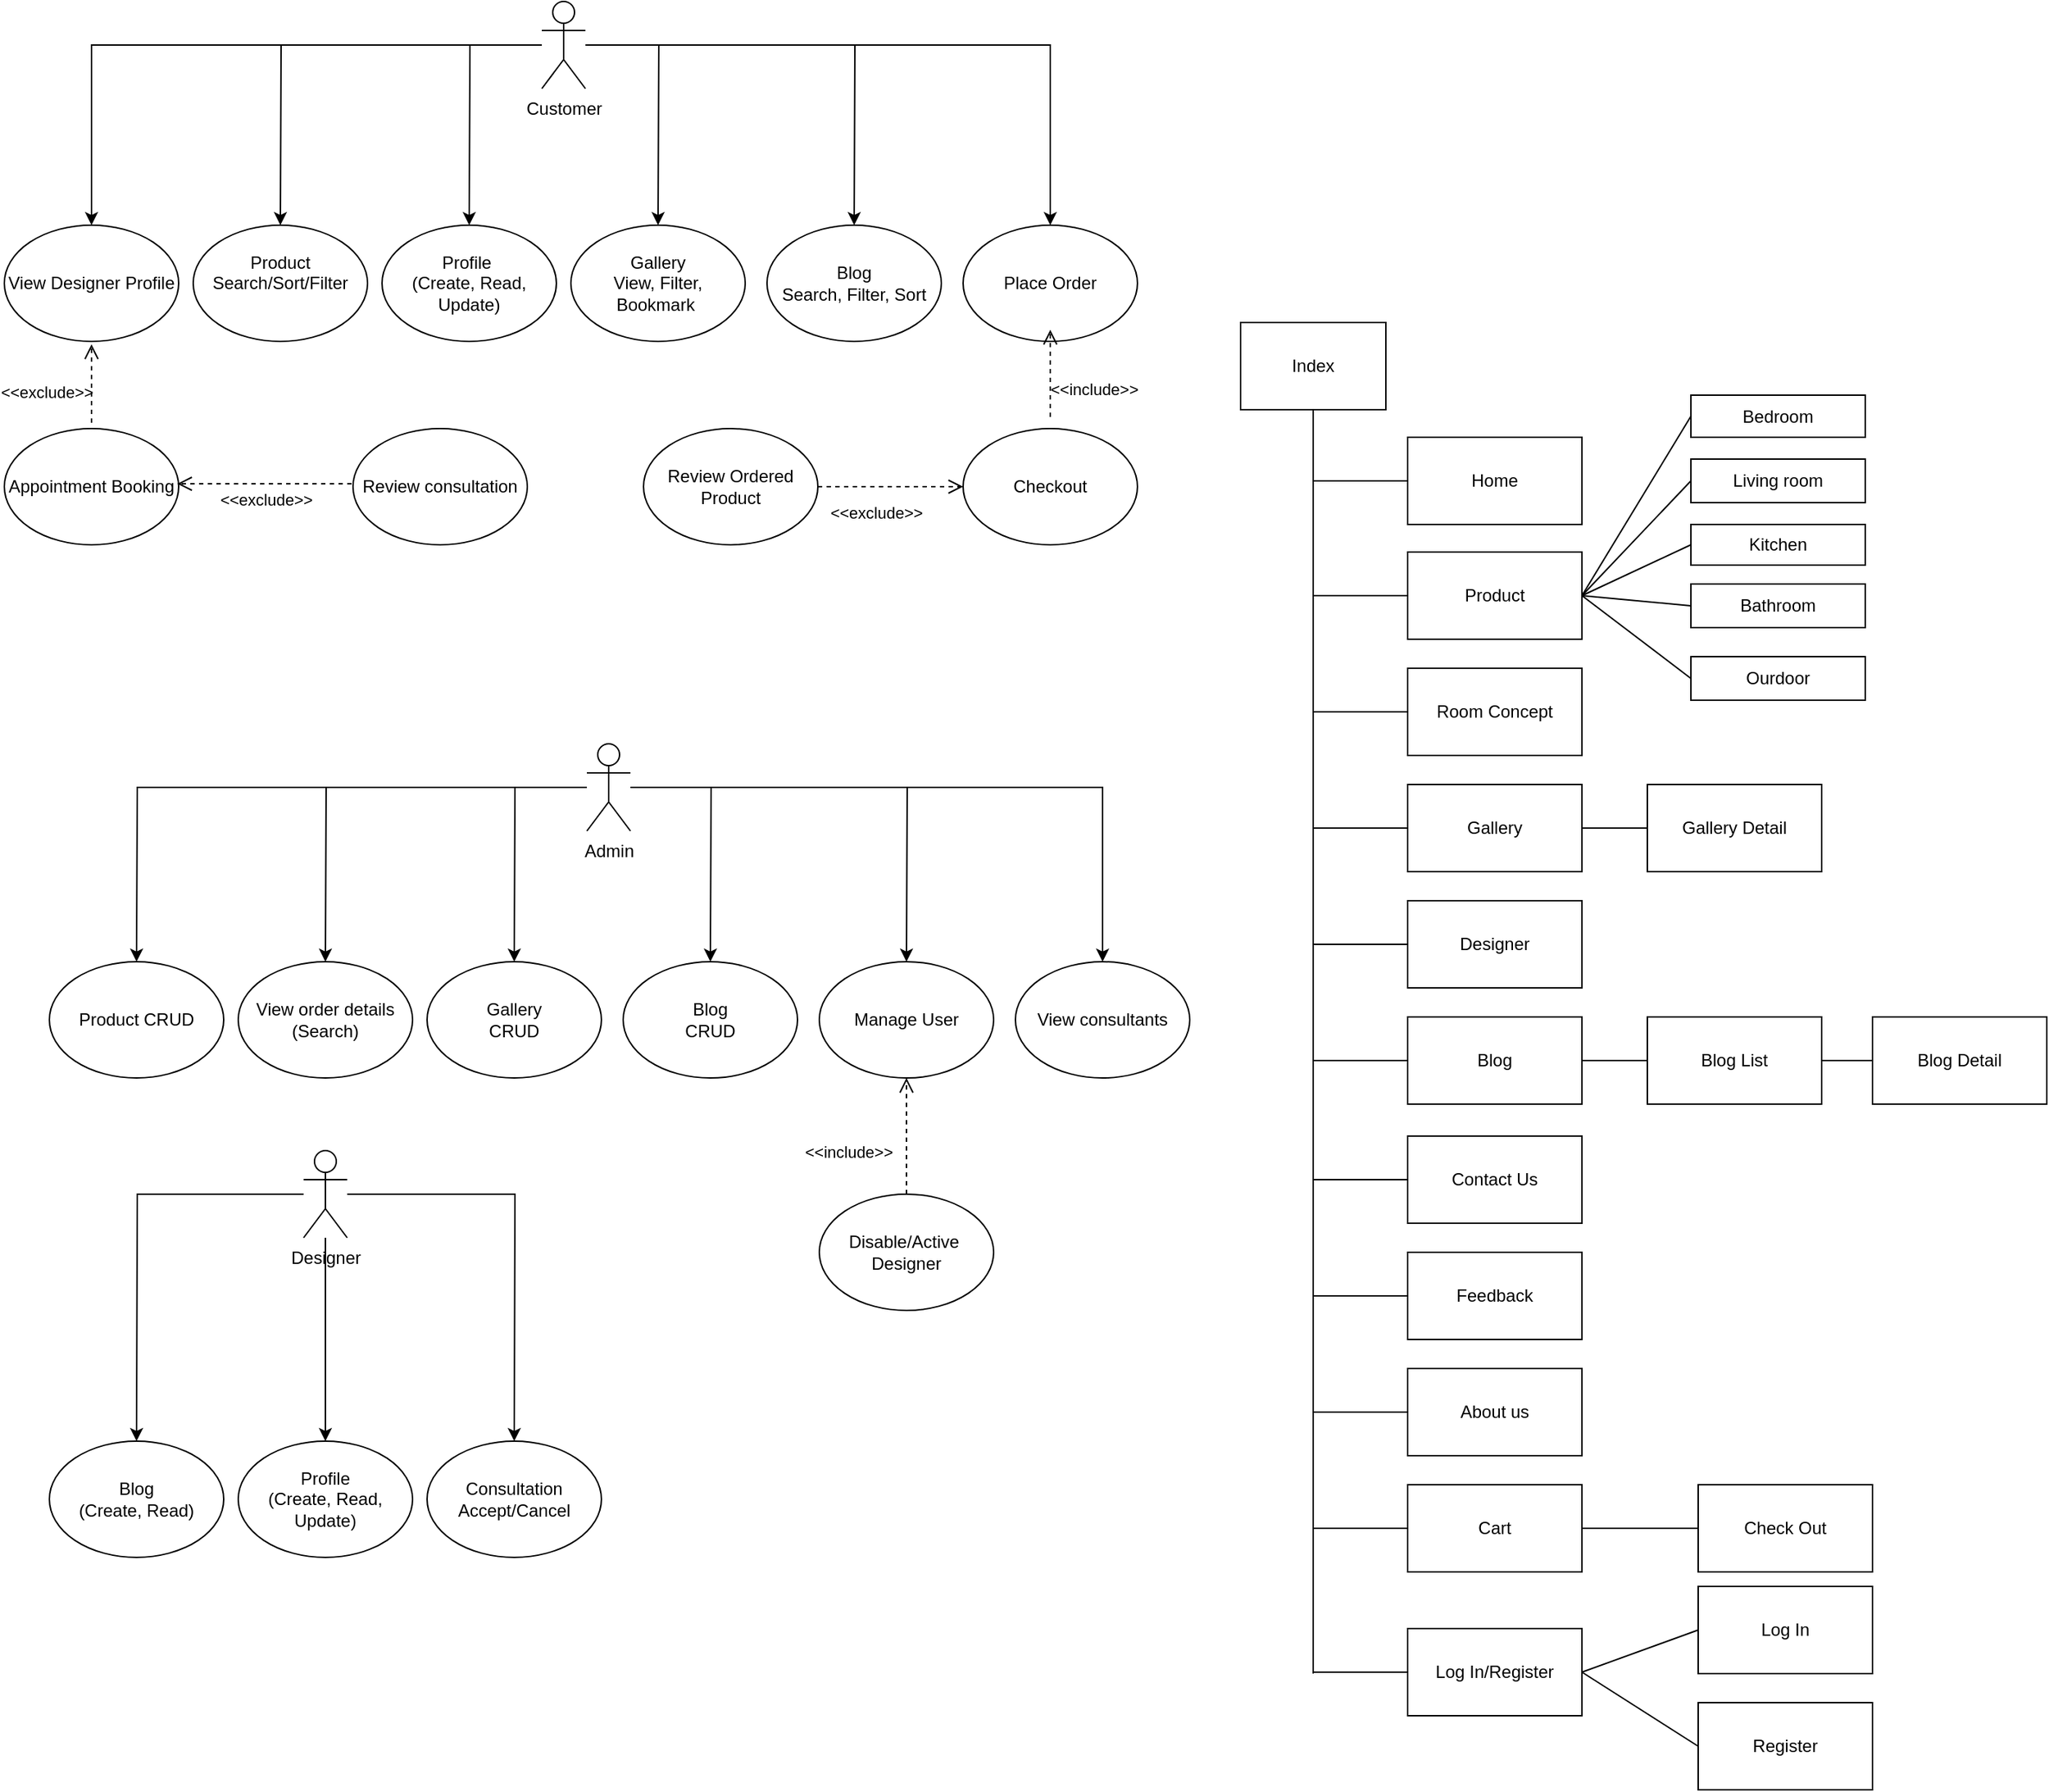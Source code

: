 <mxfile version="24.7.15">
  <diagram name="Page-1" id="iBDs6v3_dnTy8JfgTPV6">
    <mxGraphModel dx="2410" dy="1952" grid="1" gridSize="10" guides="1" tooltips="1" connect="1" arrows="1" fold="1" page="1" pageScale="1" pageWidth="850" pageHeight="1100" math="0" shadow="0">
      <root>
        <mxCell id="0" />
        <mxCell id="1" parent="0" />
        <mxCell id="S30HmlT3fCBCeUfr8exj-2" value="" style="edgeStyle=orthogonalEdgeStyle;rounded=0;orthogonalLoop=1;jettySize=auto;html=1;" parent="1" source="_qEw-VTvu6cOcD2FWl5k-2" edge="1">
          <mxGeometry relative="1" as="geometry">
            <mxPoint x="230" y="520" as="targetPoint" />
          </mxGeometry>
        </mxCell>
        <mxCell id="S30HmlT3fCBCeUfr8exj-4" value="" style="edgeStyle=orthogonalEdgeStyle;rounded=0;orthogonalLoop=1;jettySize=auto;html=1;" parent="1" source="_qEw-VTvu6cOcD2FWl5k-2" edge="1">
          <mxGeometry relative="1" as="geometry">
            <mxPoint x="-40" y="520" as="targetPoint" />
          </mxGeometry>
        </mxCell>
        <mxCell id="S30HmlT3fCBCeUfr8exj-6" value="" style="edgeStyle=orthogonalEdgeStyle;rounded=0;orthogonalLoop=1;jettySize=auto;html=1;" parent="1" source="_qEw-VTvu6cOcD2FWl5k-2" edge="1">
          <mxGeometry relative="1" as="geometry">
            <mxPoint x="95" y="520" as="targetPoint" />
          </mxGeometry>
        </mxCell>
        <mxCell id="S30HmlT3fCBCeUfr8exj-9" value="" style="edgeStyle=orthogonalEdgeStyle;rounded=0;orthogonalLoop=1;jettySize=auto;html=1;" parent="1" source="_qEw-VTvu6cOcD2FWl5k-2" target="S30HmlT3fCBCeUfr8exj-29" edge="1">
          <mxGeometry relative="1" as="geometry">
            <mxPoint x="365" y="520" as="targetPoint" />
          </mxGeometry>
        </mxCell>
        <mxCell id="S30HmlT3fCBCeUfr8exj-13" value="" style="edgeStyle=orthogonalEdgeStyle;rounded=0;orthogonalLoop=1;jettySize=auto;html=1;" parent="1" source="_qEw-VTvu6cOcD2FWl5k-2" edge="1">
          <mxGeometry relative="1" as="geometry">
            <mxPoint x="-170" y="520" as="targetPoint" />
          </mxGeometry>
        </mxCell>
        <mxCell id="S30HmlT3fCBCeUfr8exj-15" value="" style="edgeStyle=orthogonalEdgeStyle;rounded=0;orthogonalLoop=1;jettySize=auto;html=1;strokeColor=default;" parent="1" source="_qEw-VTvu6cOcD2FWl5k-2" edge="1">
          <mxGeometry relative="1" as="geometry">
            <mxPoint x="-300" y="520" as="targetPoint" />
          </mxGeometry>
        </mxCell>
        <mxCell id="_qEw-VTvu6cOcD2FWl5k-2" value="Admin" style="shape=umlActor;verticalLabelPosition=bottom;verticalAlign=top;html=1;outlineConnect=0;" parent="1" vertex="1">
          <mxGeometry x="10" y="370" width="30" height="60" as="geometry" />
        </mxCell>
        <mxCell id="S30HmlT3fCBCeUfr8exj-17" value="Product&amp;nbsp;&lt;span style=&quot;background-color: initial;&quot;&gt;CRUD&lt;/span&gt;" style="ellipse;whiteSpace=wrap;html=1;" parent="1" vertex="1">
          <mxGeometry x="-360" y="520" width="120" height="80" as="geometry" />
        </mxCell>
        <mxCell id="S30HmlT3fCBCeUfr8exj-18" value="View order details&lt;div&gt;(Search)&lt;/div&gt;" style="ellipse;whiteSpace=wrap;html=1;" parent="1" vertex="1">
          <mxGeometry x="-230" y="520" width="120" height="80" as="geometry" />
        </mxCell>
        <mxCell id="S30HmlT3fCBCeUfr8exj-19" value="&lt;div&gt;Gallery&lt;/div&gt;CRUD" style="ellipse;whiteSpace=wrap;html=1;" parent="1" vertex="1">
          <mxGeometry x="-100" y="520" width="120" height="80" as="geometry" />
        </mxCell>
        <mxCell id="S30HmlT3fCBCeUfr8exj-20" value="Blog&lt;div&gt;CRUD&lt;/div&gt;" style="ellipse;whiteSpace=wrap;html=1;" parent="1" vertex="1">
          <mxGeometry x="35" y="520" width="120" height="80" as="geometry" />
        </mxCell>
        <mxCell id="S30HmlT3fCBCeUfr8exj-21" value="Manage User" style="ellipse;whiteSpace=wrap;html=1;" parent="1" vertex="1">
          <mxGeometry x="170" y="520" width="120" height="80" as="geometry" />
        </mxCell>
        <mxCell id="S30HmlT3fCBCeUfr8exj-22" value="Disable/Active&amp;nbsp;&lt;div&gt;Designer&lt;/div&gt;" style="ellipse;whiteSpace=wrap;html=1;" parent="1" vertex="1">
          <mxGeometry x="170" y="680" width="120" height="80" as="geometry" />
        </mxCell>
        <mxCell id="S30HmlT3fCBCeUfr8exj-25" value="&amp;lt;&amp;lt;include&amp;gt;&amp;gt;" style="html=1;verticalAlign=bottom;endArrow=open;dashed=1;endSize=8;curved=0;rounded=0;entryX=0.5;entryY=1;entryDx=0;entryDy=0;exitX=0.5;exitY=0;exitDx=0;exitDy=0;" parent="1" source="S30HmlT3fCBCeUfr8exj-22" target="S30HmlT3fCBCeUfr8exj-21" edge="1">
          <mxGeometry x="-0.5" y="40" relative="1" as="geometry">
            <mxPoint x="230" y="700" as="sourcePoint" />
            <mxPoint x="160" y="650" as="targetPoint" />
            <mxPoint as="offset" />
          </mxGeometry>
        </mxCell>
        <mxCell id="S30HmlT3fCBCeUfr8exj-29" value="View consultants" style="ellipse;whiteSpace=wrap;html=1;" parent="1" vertex="1">
          <mxGeometry x="305" y="520" width="120" height="80" as="geometry" />
        </mxCell>
        <mxCell id="S30HmlT3fCBCeUfr8exj-34" value="" style="edgeStyle=orthogonalEdgeStyle;rounded=0;orthogonalLoop=1;jettySize=auto;html=1;" parent="1" source="S30HmlT3fCBCeUfr8exj-39" edge="1">
          <mxGeometry relative="1" as="geometry">
            <mxPoint x="-40" y="850" as="targetPoint" />
          </mxGeometry>
        </mxCell>
        <mxCell id="S30HmlT3fCBCeUfr8exj-37" value="" style="edgeStyle=orthogonalEdgeStyle;rounded=0;orthogonalLoop=1;jettySize=auto;html=1;" parent="1" source="S30HmlT3fCBCeUfr8exj-39" edge="1">
          <mxGeometry relative="1" as="geometry">
            <mxPoint x="-170" y="850" as="targetPoint" />
          </mxGeometry>
        </mxCell>
        <mxCell id="S30HmlT3fCBCeUfr8exj-38" value="" style="edgeStyle=orthogonalEdgeStyle;rounded=0;orthogonalLoop=1;jettySize=auto;html=1;strokeColor=default;" parent="1" source="S30HmlT3fCBCeUfr8exj-39" edge="1">
          <mxGeometry relative="1" as="geometry">
            <mxPoint x="-300" y="850" as="targetPoint" />
          </mxGeometry>
        </mxCell>
        <mxCell id="S30HmlT3fCBCeUfr8exj-39" value="Designer" style="shape=umlActor;verticalLabelPosition=bottom;verticalAlign=top;html=1;outlineConnect=0;" parent="1" vertex="1">
          <mxGeometry x="-185" y="650" width="30" height="60" as="geometry" />
        </mxCell>
        <mxCell id="S30HmlT3fCBCeUfr8exj-40" value="Profile&lt;div&gt;(Create, Read, Update)&lt;/div&gt;" style="ellipse;whiteSpace=wrap;html=1;" parent="1" vertex="1">
          <mxGeometry x="-230" y="850" width="120" height="80" as="geometry" />
        </mxCell>
        <mxCell id="S30HmlT3fCBCeUfr8exj-41" value="Consultation&lt;div&gt;&lt;/div&gt;&lt;div&gt;Accept/Cancel&lt;/div&gt;" style="ellipse;whiteSpace=wrap;html=1;" parent="1" vertex="1">
          <mxGeometry x="-100" y="850" width="120" height="80" as="geometry" />
        </mxCell>
        <mxCell id="S30HmlT3fCBCeUfr8exj-47" value="Blog&lt;div&gt;(Create, Read)&lt;/div&gt;" style="ellipse;whiteSpace=wrap;html=1;" parent="1" vertex="1">
          <mxGeometry x="-360" y="850" width="120" height="80" as="geometry" />
        </mxCell>
        <mxCell id="S30HmlT3fCBCeUfr8exj-64" value="" style="edgeStyle=orthogonalEdgeStyle;rounded=0;orthogonalLoop=1;jettySize=auto;html=1;" parent="1" source="S30HmlT3fCBCeUfr8exj-69" edge="1">
          <mxGeometry relative="1" as="geometry">
            <mxPoint x="59" y="13" as="targetPoint" />
          </mxGeometry>
        </mxCell>
        <mxCell id="S30HmlT3fCBCeUfr8exj-65" value="" style="edgeStyle=orthogonalEdgeStyle;rounded=0;orthogonalLoop=1;jettySize=auto;html=1;" parent="1" source="S30HmlT3fCBCeUfr8exj-69" edge="1">
          <mxGeometry relative="1" as="geometry">
            <mxPoint x="194" y="13" as="targetPoint" />
          </mxGeometry>
        </mxCell>
        <mxCell id="S30HmlT3fCBCeUfr8exj-67" value="" style="edgeStyle=orthogonalEdgeStyle;rounded=0;orthogonalLoop=1;jettySize=auto;html=1;" parent="1" source="S30HmlT3fCBCeUfr8exj-69" edge="1">
          <mxGeometry relative="1" as="geometry">
            <mxPoint x="-71" y="13" as="targetPoint" />
          </mxGeometry>
        </mxCell>
        <mxCell id="S30HmlT3fCBCeUfr8exj-68" value="" style="edgeStyle=orthogonalEdgeStyle;rounded=0;orthogonalLoop=1;jettySize=auto;html=1;strokeColor=default;" parent="1" source="S30HmlT3fCBCeUfr8exj-69" edge="1">
          <mxGeometry relative="1" as="geometry">
            <mxPoint x="-201" y="13" as="targetPoint" />
          </mxGeometry>
        </mxCell>
        <mxCell id="S30HmlT3fCBCeUfr8exj-82" value="" style="edgeStyle=orthogonalEdgeStyle;rounded=0;orthogonalLoop=1;jettySize=auto;html=1;entryX=0.5;entryY=0;entryDx=0;entryDy=0;" parent="1" source="S30HmlT3fCBCeUfr8exj-69" target="S30HmlT3fCBCeUfr8exj-83" edge="1">
          <mxGeometry relative="1" as="geometry">
            <mxPoint x="349" y="13" as="targetPoint" />
          </mxGeometry>
        </mxCell>
        <mxCell id="S30HmlT3fCBCeUfr8exj-89" value="" style="edgeStyle=orthogonalEdgeStyle;rounded=0;orthogonalLoop=1;jettySize=auto;html=1;entryX=0.5;entryY=0;entryDx=0;entryDy=0;" parent="1" source="S30HmlT3fCBCeUfr8exj-69" target="S30HmlT3fCBCeUfr8exj-99" edge="1">
          <mxGeometry relative="1" as="geometry">
            <mxPoint x="-331" y="-1" as="targetPoint" />
          </mxGeometry>
        </mxCell>
        <mxCell id="S30HmlT3fCBCeUfr8exj-69" value="Customer" style="shape=umlActor;verticalLabelPosition=bottom;verticalAlign=top;html=1;outlineConnect=0;" parent="1" vertex="1">
          <mxGeometry x="-21" y="-141" width="30" height="60" as="geometry" />
        </mxCell>
        <mxCell id="S30HmlT3fCBCeUfr8exj-70" value="Product&lt;div&gt;Search/Sort/Filter&lt;/div&gt;&lt;div&gt;&lt;br&gt;&lt;/div&gt;" style="ellipse;whiteSpace=wrap;html=1;" parent="1" vertex="1">
          <mxGeometry x="-261" y="13" width="120" height="80" as="geometry" />
        </mxCell>
        <mxCell id="S30HmlT3fCBCeUfr8exj-71" value="Profile&amp;nbsp;&lt;div&gt;(Create, Read, Update)&lt;/div&gt;" style="ellipse;whiteSpace=wrap;html=1;" parent="1" vertex="1">
          <mxGeometry x="-131" y="13" width="120" height="80" as="geometry" />
        </mxCell>
        <mxCell id="S30HmlT3fCBCeUfr8exj-72" value="&lt;div&gt;Gallery&lt;/div&gt;&lt;div&gt;&lt;span style=&quot;background-color: initial;&quot;&gt;View, Filter, Bookmark&amp;nbsp;&lt;/span&gt;&lt;/div&gt;" style="ellipse;whiteSpace=wrap;html=1;" parent="1" vertex="1">
          <mxGeometry x="-1" y="13" width="120" height="80" as="geometry" />
        </mxCell>
        <mxCell id="S30HmlT3fCBCeUfr8exj-73" value="Blog&lt;div&gt;Search, Filter, Sort&lt;/div&gt;" style="ellipse;whiteSpace=wrap;html=1;" parent="1" vertex="1">
          <mxGeometry x="134" y="13" width="120" height="80" as="geometry" />
        </mxCell>
        <mxCell id="S30HmlT3fCBCeUfr8exj-75" value="Review Ordered Product" style="ellipse;whiteSpace=wrap;html=1;" parent="1" vertex="1">
          <mxGeometry x="49" y="153" width="120" height="80" as="geometry" />
        </mxCell>
        <mxCell id="S30HmlT3fCBCeUfr8exj-76" value="&amp;lt;&amp;lt;exclude&amp;gt;&amp;gt;" style="html=1;verticalAlign=bottom;endArrow=open;dashed=1;endSize=8;curved=0;rounded=0;exitX=1;exitY=0.5;exitDx=0;exitDy=0;" parent="1" source="S30HmlT3fCBCeUfr8exj-75" target="S30HmlT3fCBCeUfr8exj-105" edge="1">
          <mxGeometry x="-0.18" y="-27" relative="1" as="geometry">
            <mxPoint x="329" y="168" as="sourcePoint" />
            <mxPoint x="269" y="189" as="targetPoint" />
            <mxPoint x="-1" as="offset" />
          </mxGeometry>
        </mxCell>
        <mxCell id="S30HmlT3fCBCeUfr8exj-83" value="Place Order" style="ellipse;whiteSpace=wrap;html=1;" parent="1" vertex="1">
          <mxGeometry x="269" y="13" width="120" height="80" as="geometry" />
        </mxCell>
        <mxCell id="S30HmlT3fCBCeUfr8exj-90" value="Appointment Booking" style="ellipse;whiteSpace=wrap;html=1;" parent="1" vertex="1">
          <mxGeometry x="-391" y="153" width="120" height="80" as="geometry" />
        </mxCell>
        <mxCell id="S30HmlT3fCBCeUfr8exj-94" value="Review consultation" style="ellipse;whiteSpace=wrap;html=1;" parent="1" vertex="1">
          <mxGeometry x="-151" y="153" width="120" height="80" as="geometry" />
        </mxCell>
        <mxCell id="S30HmlT3fCBCeUfr8exj-95" value="&amp;lt;&amp;lt;exclude&amp;gt;&amp;gt;" style="html=1;verticalAlign=bottom;endArrow=open;dashed=1;endSize=8;curved=0;rounded=0;exitX=0;exitY=0.5;exitDx=0;exitDy=0;entryX=1;entryY=0.5;entryDx=0;entryDy=0;" parent="1" edge="1">
          <mxGeometry x="1" y="-105" relative="1" as="geometry">
            <mxPoint x="-152" y="191" as="sourcePoint" />
            <mxPoint x="-272" y="191" as="targetPoint" />
            <mxPoint x="-90" y="51" as="offset" />
          </mxGeometry>
        </mxCell>
        <mxCell id="S30HmlT3fCBCeUfr8exj-99" value="View Designer Profile" style="ellipse;whiteSpace=wrap;html=1;" parent="1" vertex="1">
          <mxGeometry x="-391" y="13" width="120" height="80" as="geometry" />
        </mxCell>
        <mxCell id="S30HmlT3fCBCeUfr8exj-100" value="&amp;lt;&amp;lt;include&amp;gt;&amp;gt;" style="html=1;verticalAlign=bottom;endArrow=open;dashed=1;endSize=8;curved=0;rounded=0;exitX=0.5;exitY=0;exitDx=0;exitDy=0;entryX=0.5;entryY=1;entryDx=0;entryDy=0;" parent="1" edge="1">
          <mxGeometry x="-0.481" y="-690" relative="1" as="geometry">
            <mxPoint x="-331" y="149" as="sourcePoint" />
            <mxPoint x="-331" y="95" as="targetPoint" />
            <mxPoint as="offset" />
          </mxGeometry>
        </mxCell>
        <mxCell id="S30HmlT3fCBCeUfr8exj-104" value="&amp;lt;&amp;lt;exclude&amp;gt;&amp;gt;" style="html=1;verticalAlign=bottom;endArrow=open;dashed=1;endSize=8;curved=0;rounded=0;exitX=0.5;exitY=0;exitDx=0;exitDy=0;entryX=0.5;entryY=1;entryDx=0;entryDy=0;" parent="1" edge="1">
          <mxGeometry x="-1" y="544" relative="1" as="geometry">
            <mxPoint x="329" y="145" as="sourcePoint" />
            <mxPoint x="329" y="85" as="targetPoint" />
            <mxPoint x="4" y="66" as="offset" />
          </mxGeometry>
        </mxCell>
        <mxCell id="S30HmlT3fCBCeUfr8exj-105" value="Checkout" style="ellipse;whiteSpace=wrap;html=1;" parent="1" vertex="1">
          <mxGeometry x="269" y="153" width="120" height="80" as="geometry" />
        </mxCell>
        <mxCell id="S30HmlT3fCBCeUfr8exj-106" value="Home" style="rounded=0;whiteSpace=wrap;html=1;" parent="1" vertex="1">
          <mxGeometry x="575" y="159" width="120" height="60" as="geometry" />
        </mxCell>
        <mxCell id="S30HmlT3fCBCeUfr8exj-116" value="" style="endArrow=none;html=1;rounded=0;exitX=0;exitY=0.5;exitDx=0;exitDy=0;" parent="1" source="S30HmlT3fCBCeUfr8exj-106" edge="1">
          <mxGeometry width="50" height="50" relative="1" as="geometry">
            <mxPoint x="510" y="259" as="sourcePoint" />
            <mxPoint x="510" y="189" as="targetPoint" />
          </mxGeometry>
        </mxCell>
        <mxCell id="S30HmlT3fCBCeUfr8exj-119" value="Product" style="rounded=0;whiteSpace=wrap;html=1;" parent="1" vertex="1">
          <mxGeometry x="575" y="238" width="120" height="60" as="geometry" />
        </mxCell>
        <mxCell id="S30HmlT3fCBCeUfr8exj-120" value="" style="endArrow=none;html=1;rounded=0;exitX=0;exitY=0.5;exitDx=0;exitDy=0;" parent="1" source="S30HmlT3fCBCeUfr8exj-119" edge="1">
          <mxGeometry width="50" height="50" relative="1" as="geometry">
            <mxPoint x="510" y="338" as="sourcePoint" />
            <mxPoint x="510" y="268" as="targetPoint" />
          </mxGeometry>
        </mxCell>
        <mxCell id="S30HmlT3fCBCeUfr8exj-121" value="Room Concept" style="rounded=0;whiteSpace=wrap;html=1;" parent="1" vertex="1">
          <mxGeometry x="575" y="318" width="120" height="60" as="geometry" />
        </mxCell>
        <mxCell id="S30HmlT3fCBCeUfr8exj-122" value="" style="endArrow=none;html=1;rounded=0;exitX=0;exitY=0.5;exitDx=0;exitDy=0;" parent="1" source="S30HmlT3fCBCeUfr8exj-121" edge="1">
          <mxGeometry width="50" height="50" relative="1" as="geometry">
            <mxPoint x="510" y="418" as="sourcePoint" />
            <mxPoint x="510" y="348" as="targetPoint" />
          </mxGeometry>
        </mxCell>
        <mxCell id="S30HmlT3fCBCeUfr8exj-123" value="Gallery" style="rounded=0;whiteSpace=wrap;html=1;" parent="1" vertex="1">
          <mxGeometry x="575" y="398" width="120" height="60" as="geometry" />
        </mxCell>
        <mxCell id="S30HmlT3fCBCeUfr8exj-124" value="" style="endArrow=none;html=1;rounded=0;exitX=0;exitY=0.5;exitDx=0;exitDy=0;" parent="1" source="S30HmlT3fCBCeUfr8exj-123" edge="1">
          <mxGeometry width="50" height="50" relative="1" as="geometry">
            <mxPoint x="510" y="498" as="sourcePoint" />
            <mxPoint x="510" y="428" as="targetPoint" />
          </mxGeometry>
        </mxCell>
        <mxCell id="S30HmlT3fCBCeUfr8exj-125" value="Designer" style="rounded=0;whiteSpace=wrap;html=1;" parent="1" vertex="1">
          <mxGeometry x="575" y="478" width="120" height="60" as="geometry" />
        </mxCell>
        <mxCell id="S30HmlT3fCBCeUfr8exj-126" value="" style="endArrow=none;html=1;rounded=0;exitX=0;exitY=0.5;exitDx=0;exitDy=0;" parent="1" source="S30HmlT3fCBCeUfr8exj-125" edge="1">
          <mxGeometry width="50" height="50" relative="1" as="geometry">
            <mxPoint x="510" y="578" as="sourcePoint" />
            <mxPoint x="510" y="508" as="targetPoint" />
          </mxGeometry>
        </mxCell>
        <mxCell id="S30HmlT3fCBCeUfr8exj-127" value="Blog" style="rounded=0;whiteSpace=wrap;html=1;" parent="1" vertex="1">
          <mxGeometry x="575" y="558" width="120" height="60" as="geometry" />
        </mxCell>
        <mxCell id="S30HmlT3fCBCeUfr8exj-128" value="" style="endArrow=none;html=1;rounded=0;exitX=0;exitY=0.5;exitDx=0;exitDy=0;" parent="1" source="S30HmlT3fCBCeUfr8exj-127" edge="1">
          <mxGeometry width="50" height="50" relative="1" as="geometry">
            <mxPoint x="510" y="658" as="sourcePoint" />
            <mxPoint x="510" y="588" as="targetPoint" />
          </mxGeometry>
        </mxCell>
        <mxCell id="S30HmlT3fCBCeUfr8exj-129" value="" style="endArrow=none;html=1;rounded=0;" parent="1" edge="1">
          <mxGeometry width="50" height="50" relative="1" as="geometry">
            <mxPoint x="510" y="1010" as="sourcePoint" />
            <mxPoint x="510" y="110" as="targetPoint" />
          </mxGeometry>
        </mxCell>
        <mxCell id="S30HmlT3fCBCeUfr8exj-130" value="Index" style="rounded=0;whiteSpace=wrap;html=1;" parent="1" vertex="1">
          <mxGeometry x="460" y="80" width="100" height="60" as="geometry" />
        </mxCell>
        <mxCell id="S30HmlT3fCBCeUfr8exj-131" value="Contact Us" style="rounded=0;whiteSpace=wrap;html=1;" parent="1" vertex="1">
          <mxGeometry x="575" y="640" width="120" height="60" as="geometry" />
        </mxCell>
        <mxCell id="S30HmlT3fCBCeUfr8exj-132" value="" style="endArrow=none;html=1;rounded=0;exitX=0;exitY=0.5;exitDx=0;exitDy=0;" parent="1" source="S30HmlT3fCBCeUfr8exj-131" edge="1">
          <mxGeometry width="50" height="50" relative="1" as="geometry">
            <mxPoint x="510" y="740" as="sourcePoint" />
            <mxPoint x="510" y="670" as="targetPoint" />
          </mxGeometry>
        </mxCell>
        <mxCell id="S30HmlT3fCBCeUfr8exj-133" value="Feedback" style="rounded=0;whiteSpace=wrap;html=1;" parent="1" vertex="1">
          <mxGeometry x="575" y="720" width="120" height="60" as="geometry" />
        </mxCell>
        <mxCell id="S30HmlT3fCBCeUfr8exj-134" value="" style="endArrow=none;html=1;rounded=0;exitX=0;exitY=0.5;exitDx=0;exitDy=0;" parent="1" source="S30HmlT3fCBCeUfr8exj-133" edge="1">
          <mxGeometry width="50" height="50" relative="1" as="geometry">
            <mxPoint x="510" y="820" as="sourcePoint" />
            <mxPoint x="510" y="750" as="targetPoint" />
          </mxGeometry>
        </mxCell>
        <mxCell id="S30HmlT3fCBCeUfr8exj-135" value="About us" style="rounded=0;whiteSpace=wrap;html=1;" parent="1" vertex="1">
          <mxGeometry x="575" y="800" width="120" height="60" as="geometry" />
        </mxCell>
        <mxCell id="S30HmlT3fCBCeUfr8exj-136" value="" style="endArrow=none;html=1;rounded=0;exitX=0;exitY=0.5;exitDx=0;exitDy=0;" parent="1" source="S30HmlT3fCBCeUfr8exj-135" edge="1">
          <mxGeometry width="50" height="50" relative="1" as="geometry">
            <mxPoint x="510" y="900" as="sourcePoint" />
            <mxPoint x="510" y="830" as="targetPoint" />
          </mxGeometry>
        </mxCell>
        <mxCell id="S30HmlT3fCBCeUfr8exj-137" value="Cart" style="rounded=0;whiteSpace=wrap;html=1;" parent="1" vertex="1">
          <mxGeometry x="575" y="880" width="120" height="60" as="geometry" />
        </mxCell>
        <mxCell id="S30HmlT3fCBCeUfr8exj-138" value="" style="endArrow=none;html=1;rounded=0;exitX=0;exitY=0.5;exitDx=0;exitDy=0;" parent="1" source="S30HmlT3fCBCeUfr8exj-137" edge="1">
          <mxGeometry width="50" height="50" relative="1" as="geometry">
            <mxPoint x="510" y="980" as="sourcePoint" />
            <mxPoint x="510" y="910" as="targetPoint" />
          </mxGeometry>
        </mxCell>
        <mxCell id="S30HmlT3fCBCeUfr8exj-139" value="Log In/Register" style="rounded=0;whiteSpace=wrap;html=1;" parent="1" vertex="1">
          <mxGeometry x="575" y="979" width="120" height="60" as="geometry" />
        </mxCell>
        <mxCell id="S30HmlT3fCBCeUfr8exj-140" value="" style="endArrow=none;html=1;rounded=0;exitX=0;exitY=0.5;exitDx=0;exitDy=0;" parent="1" source="S30HmlT3fCBCeUfr8exj-139" edge="1">
          <mxGeometry width="50" height="50" relative="1" as="geometry">
            <mxPoint x="510" y="1053" as="sourcePoint" />
            <mxPoint x="510" y="1009" as="targetPoint" />
          </mxGeometry>
        </mxCell>
        <mxCell id="S30HmlT3fCBCeUfr8exj-141" value="Log In" style="whiteSpace=wrap;html=1;rounded=0;" parent="1" vertex="1">
          <mxGeometry x="775" y="950" width="120" height="60" as="geometry" />
        </mxCell>
        <mxCell id="S30HmlT3fCBCeUfr8exj-143" value="" style="endArrow=none;html=1;rounded=0;exitX=1;exitY=0.5;exitDx=0;exitDy=0;entryX=0;entryY=0.5;entryDx=0;entryDy=0;" parent="1" source="S30HmlT3fCBCeUfr8exj-139" target="S30HmlT3fCBCeUfr8exj-141" edge="1">
          <mxGeometry width="50" height="50" relative="1" as="geometry">
            <mxPoint x="420" y="890" as="sourcePoint" />
            <mxPoint x="470" y="840" as="targetPoint" />
          </mxGeometry>
        </mxCell>
        <mxCell id="S30HmlT3fCBCeUfr8exj-144" value="Register" style="whiteSpace=wrap;html=1;rounded=0;" parent="1" vertex="1">
          <mxGeometry x="775" y="1030" width="120" height="60" as="geometry" />
        </mxCell>
        <mxCell id="S30HmlT3fCBCeUfr8exj-145" value="" style="endArrow=none;html=1;rounded=0;exitX=1;exitY=0.5;exitDx=0;exitDy=0;entryX=0;entryY=0.5;entryDx=0;entryDy=0;" parent="1" source="S30HmlT3fCBCeUfr8exj-139" target="S30HmlT3fCBCeUfr8exj-144" edge="1">
          <mxGeometry width="50" height="50" relative="1" as="geometry">
            <mxPoint x="695" y="1089" as="sourcePoint" />
            <mxPoint x="470" y="920" as="targetPoint" />
          </mxGeometry>
        </mxCell>
        <mxCell id="S30HmlT3fCBCeUfr8exj-146" value="Gallery Detail" style="whiteSpace=wrap;html=1;rounded=0;" parent="1" vertex="1">
          <mxGeometry x="740" y="398" width="120" height="60" as="geometry" />
        </mxCell>
        <mxCell id="S30HmlT3fCBCeUfr8exj-148" value="" style="endArrow=none;html=1;rounded=0;entryX=1;entryY=0.5;entryDx=0;entryDy=0;exitX=0;exitY=0.5;exitDx=0;exitDy=0;" parent="1" source="S30HmlT3fCBCeUfr8exj-146" target="S30HmlT3fCBCeUfr8exj-123" edge="1">
          <mxGeometry width="50" height="50" relative="1" as="geometry">
            <mxPoint x="420" y="520" as="sourcePoint" />
            <mxPoint x="470" y="470" as="targetPoint" />
          </mxGeometry>
        </mxCell>
        <mxCell id="S30HmlT3fCBCeUfr8exj-149" value="Blog List" style="whiteSpace=wrap;html=1;rounded=0;" parent="1" vertex="1">
          <mxGeometry x="740" y="558" width="120" height="60" as="geometry" />
        </mxCell>
        <mxCell id="S30HmlT3fCBCeUfr8exj-150" value="" style="endArrow=none;html=1;rounded=0;entryX=1;entryY=0.5;entryDx=0;entryDy=0;exitX=0;exitY=0.5;exitDx=0;exitDy=0;" parent="1" source="S30HmlT3fCBCeUfr8exj-149" target="S30HmlT3fCBCeUfr8exj-127" edge="1">
          <mxGeometry width="50" height="50" relative="1" as="geometry">
            <mxPoint x="415" y="680" as="sourcePoint" />
            <mxPoint x="690" y="588" as="targetPoint" />
          </mxGeometry>
        </mxCell>
        <mxCell id="S30HmlT3fCBCeUfr8exj-154" value="Blog Detail" style="whiteSpace=wrap;html=1;rounded=0;" parent="1" vertex="1">
          <mxGeometry x="895" y="558" width="120" height="60" as="geometry" />
        </mxCell>
        <mxCell id="S30HmlT3fCBCeUfr8exj-155" value="" style="endArrow=none;html=1;rounded=0;entryX=1;entryY=0.5;entryDx=0;entryDy=0;exitX=0;exitY=0.5;exitDx=0;exitDy=0;" parent="1" source="S30HmlT3fCBCeUfr8exj-154" target="S30HmlT3fCBCeUfr8exj-149" edge="1">
          <mxGeometry width="50" height="50" relative="1" as="geometry">
            <mxPoint x="615" y="680" as="sourcePoint" />
            <mxPoint x="895" y="588" as="targetPoint" />
          </mxGeometry>
        </mxCell>
        <mxCell id="S30HmlT3fCBCeUfr8exj-156" value="Check Out" style="whiteSpace=wrap;html=1;rounded=0;" parent="1" vertex="1">
          <mxGeometry x="775" y="880" width="120" height="60" as="geometry" />
        </mxCell>
        <mxCell id="S30HmlT3fCBCeUfr8exj-157" value="" style="endArrow=none;html=1;rounded=0;entryX=1;entryY=0.5;entryDx=0;entryDy=0;exitX=0;exitY=0.5;exitDx=0;exitDy=0;" parent="1" source="S30HmlT3fCBCeUfr8exj-156" edge="1">
          <mxGeometry width="50" height="50" relative="1" as="geometry">
            <mxPoint x="415" y="1002" as="sourcePoint" />
            <mxPoint x="695" y="910" as="targetPoint" />
          </mxGeometry>
        </mxCell>
        <mxCell id="S30HmlT3fCBCeUfr8exj-158" value="Bedroom" style="whiteSpace=wrap;html=1;rounded=0;" parent="1" vertex="1">
          <mxGeometry x="770" y="130" width="120" height="29" as="geometry" />
        </mxCell>
        <mxCell id="S30HmlT3fCBCeUfr8exj-159" value="" style="endArrow=none;html=1;rounded=0;entryX=1;entryY=0.5;entryDx=0;entryDy=0;exitX=0;exitY=0.5;exitDx=0;exitDy=0;" parent="1" source="S30HmlT3fCBCeUfr8exj-158" edge="1">
          <mxGeometry width="50" height="50" relative="1" as="geometry">
            <mxPoint x="415" y="360" as="sourcePoint" />
            <mxPoint x="695" y="268" as="targetPoint" />
          </mxGeometry>
        </mxCell>
        <mxCell id="S30HmlT3fCBCeUfr8exj-160" value="Living room" style="whiteSpace=wrap;html=1;rounded=0;" parent="1" vertex="1">
          <mxGeometry x="770" y="174" width="120" height="30" as="geometry" />
        </mxCell>
        <mxCell id="S30HmlT3fCBCeUfr8exj-161" value="" style="endArrow=none;html=1;rounded=0;entryX=1;entryY=0.5;entryDx=0;entryDy=0;exitX=0;exitY=0.5;exitDx=0;exitDy=0;" parent="1" source="S30HmlT3fCBCeUfr8exj-160" edge="1">
          <mxGeometry width="50" height="50" relative="1" as="geometry">
            <mxPoint x="415" y="360" as="sourcePoint" />
            <mxPoint x="695" y="268" as="targetPoint" />
          </mxGeometry>
        </mxCell>
        <mxCell id="S30HmlT3fCBCeUfr8exj-162" value="Kitchen" style="whiteSpace=wrap;html=1;rounded=0;" parent="1" vertex="1">
          <mxGeometry x="770" y="219" width="120" height="28" as="geometry" />
        </mxCell>
        <mxCell id="S30HmlT3fCBCeUfr8exj-163" value="" style="endArrow=none;html=1;rounded=0;exitX=0;exitY=0.5;exitDx=0;exitDy=0;entryX=1;entryY=0.5;entryDx=0;entryDy=0;" parent="1" source="S30HmlT3fCBCeUfr8exj-162" target="S30HmlT3fCBCeUfr8exj-119" edge="1">
          <mxGeometry width="50" height="50" relative="1" as="geometry">
            <mxPoint x="410" y="360" as="sourcePoint" />
            <mxPoint x="700" y="268" as="targetPoint" />
          </mxGeometry>
        </mxCell>
        <mxCell id="S30HmlT3fCBCeUfr8exj-166" value="" style="endArrow=none;html=1;rounded=0;exitX=0;exitY=0.5;exitDx=0;exitDy=0;entryX=1;entryY=0.5;entryDx=0;entryDy=0;" parent="1" source="S30HmlT3fCBCeUfr8exj-165" target="S30HmlT3fCBCeUfr8exj-119" edge="1">
          <mxGeometry width="50" height="50" relative="1" as="geometry">
            <mxPoint x="410" y="360" as="sourcePoint" />
            <mxPoint x="700" y="268" as="targetPoint" />
          </mxGeometry>
        </mxCell>
        <mxCell id="S30HmlT3fCBCeUfr8exj-167" value="Ourdoor" style="whiteSpace=wrap;html=1;rounded=0;" parent="1" vertex="1">
          <mxGeometry x="770" y="310" width="120" height="30" as="geometry" />
        </mxCell>
        <mxCell id="S30HmlT3fCBCeUfr8exj-168" value="" style="endArrow=none;html=1;rounded=0;exitX=0;exitY=0.5;exitDx=0;exitDy=0;entryX=1;entryY=0.5;entryDx=0;entryDy=0;" parent="1" source="S30HmlT3fCBCeUfr8exj-165" edge="1">
          <mxGeometry width="50" height="50" relative="1" as="geometry">
            <mxPoint x="572.5" y="352" as="sourcePoint" />
            <mxPoint x="857.5" y="260" as="targetPoint" />
          </mxGeometry>
        </mxCell>
        <mxCell id="S30HmlT3fCBCeUfr8exj-169" value="" style="endArrow=none;html=1;rounded=0;exitX=0;exitY=0.5;exitDx=0;exitDy=0;entryX=1;entryY=0.5;entryDx=0;entryDy=0;" parent="1" source="S30HmlT3fCBCeUfr8exj-167" target="S30HmlT3fCBCeUfr8exj-119" edge="1">
          <mxGeometry width="50" height="50" relative="1" as="geometry">
            <mxPoint x="933" y="347" as="sourcePoint" />
            <mxPoint x="857.5" y="260" as="targetPoint" />
          </mxGeometry>
        </mxCell>
        <mxCell id="S30HmlT3fCBCeUfr8exj-165" value="Bathroom" style="whiteSpace=wrap;html=1;rounded=0;" parent="1" vertex="1">
          <mxGeometry x="770" y="260" width="120" height="30" as="geometry" />
        </mxCell>
      </root>
    </mxGraphModel>
  </diagram>
</mxfile>
